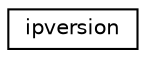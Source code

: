 digraph "Graphical Class Hierarchy"
{
 // LATEX_PDF_SIZE
  edge [fontname="Helvetica",fontsize="10",labelfontname="Helvetica",labelfontsize="10"];
  node [fontname="Helvetica",fontsize="10",shape=record];
  rankdir="LR";
  Node0 [label="ipversion",height=0.2,width=0.4,color="black", fillcolor="white", style="filled",URL="$structipversion.html",tooltip=" "];
}

